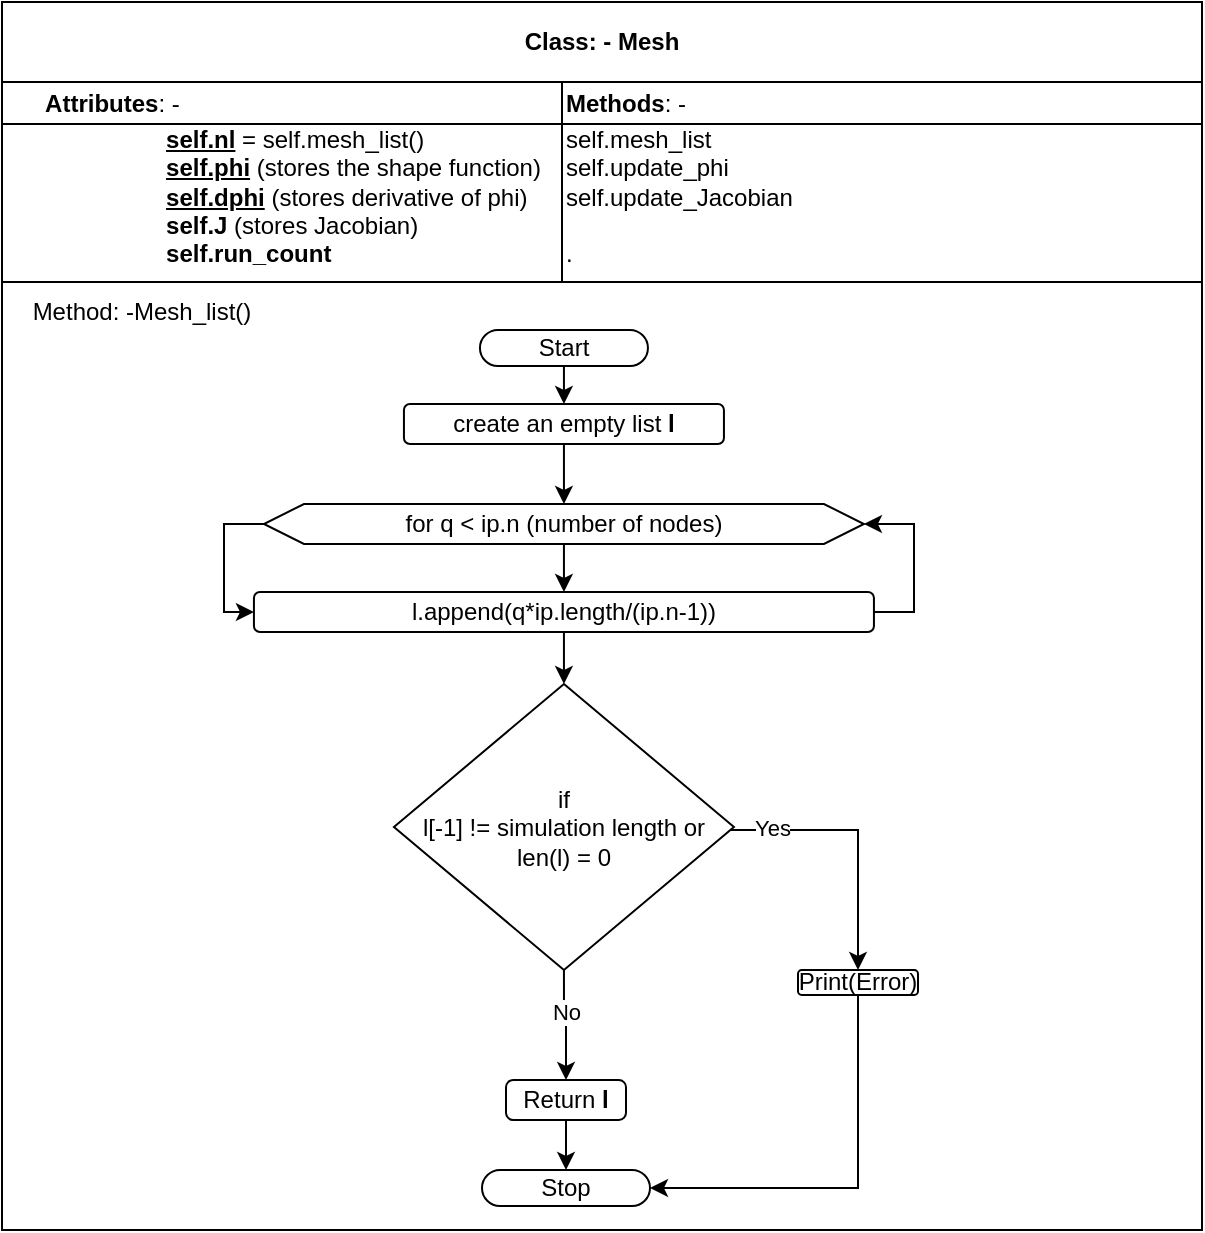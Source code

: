 <mxfile version="22.0.4" type="github">
  <diagram id="C5RBs43oDa-KdzZeNtuy" name="Page-1">
    <mxGraphModel dx="1195" dy="633" grid="0" gridSize="10" guides="1" tooltips="1" connect="1" arrows="1" fold="1" page="1" pageScale="1" pageWidth="827" pageHeight="1169" math="0" shadow="0">
      <root>
        <mxCell id="WIyWlLk6GJQsqaUBKTNV-0" />
        <mxCell id="WIyWlLk6GJQsqaUBKTNV-1" parent="WIyWlLk6GJQsqaUBKTNV-0" />
        <mxCell id="SPGaAKHdo6wMfNcyxkbD-30" value="&lt;b&gt;Class: - Mesh&lt;/b&gt;" style="rounded=0;whiteSpace=wrap;html=1;" parent="WIyWlLk6GJQsqaUBKTNV-1" vertex="1">
          <mxGeometry x="102" y="58" width="600" height="40" as="geometry" />
        </mxCell>
        <mxCell id="UIpTkRCW8a-xOIJzwV3k-0" value="" style="rounded=0;whiteSpace=wrap;html=1;" parent="WIyWlLk6GJQsqaUBKTNV-1" vertex="1">
          <mxGeometry x="102" y="98" width="270" height="21" as="geometry" />
        </mxCell>
        <mxCell id="SPGaAKHdo6wMfNcyxkbD-31" value="&lt;div style=&quot;&quot;&gt;&amp;nbsp;&lt;/div&gt;&lt;div style=&quot;&quot;&gt;&lt;span style=&quot;background-color: initial;&quot;&gt;&amp;nbsp;&lt;span style=&quot;white-space: pre;&quot;&gt;&#x9;&lt;/span&gt;&lt;span style=&quot;white-space: pre;&quot;&gt;&#x9;&lt;/span&gt;&lt;span style=&quot;white-space: pre;&quot;&gt;&#x9;&lt;/span&gt;&lt;b&gt;&lt;u&gt;self.nl&lt;/u&gt;&lt;/b&gt; = self.mesh_list()&lt;/span&gt;&lt;/div&gt;&lt;div style=&quot;&quot;&gt;&lt;span style=&quot;background-color: initial;&quot;&gt;&lt;span style=&quot;white-space: pre;&quot;&gt;&#x9;&lt;/span&gt;&lt;span style=&quot;white-space: pre;&quot;&gt;&#x9;&lt;/span&gt;&lt;span style=&quot;white-space: pre;&quot;&gt;&#x9;&lt;/span&gt;&lt;b&gt;&lt;u&gt;self.phi&lt;/u&gt; &lt;/b&gt;(stores the shape function)&lt;br&gt;&lt;/span&gt;&lt;/div&gt;&lt;div style=&quot;&quot;&gt;&lt;span style=&quot;background-color: initial;&quot;&gt;&lt;span style=&quot;white-space: pre;&quot;&gt;&#x9;&lt;/span&gt;&lt;span style=&quot;white-space: pre;&quot;&gt;&#x9;&lt;/span&gt;&lt;span style=&quot;white-space: pre;&quot;&gt;&#x9;&lt;/span&gt;&lt;b&gt;&lt;u&gt;self.dphi&lt;/u&gt;&lt;/b&gt; (stores derivative of phi)&lt;br&gt;&lt;/span&gt;&lt;/div&gt;&lt;div style=&quot;&quot;&gt;&lt;span style=&quot;background-color: initial;&quot;&gt;&lt;span style=&quot;white-space: pre;&quot;&gt;&#x9;&lt;/span&gt;&lt;span style=&quot;white-space: pre;&quot;&gt;&#x9;&lt;/span&gt;&lt;span style=&quot;white-space: pre;&quot;&gt;&#x9;&lt;/span&gt;&lt;b&gt;self.J&lt;/b&gt; (stores Jacobian)&lt;br&gt;&lt;/span&gt;&lt;/div&gt;&lt;div style=&quot;&quot;&gt;&lt;span style=&quot;background-color: initial;&quot;&gt;&lt;span style=&quot;white-space: pre;&quot;&gt;&#x9;&lt;/span&gt;&lt;span style=&quot;white-space: pre;&quot;&gt;&#x9;&lt;/span&gt;&lt;span style=&quot;white-space: pre;&quot;&gt;&#x9;&lt;/span&gt;&lt;b&gt;self.run_count&lt;/b&gt;&amp;nbsp;&lt;br&gt;&lt;/span&gt;&lt;/div&gt;" style="rounded=0;whiteSpace=wrap;html=1;align=left;" parent="WIyWlLk6GJQsqaUBKTNV-1" vertex="1">
          <mxGeometry x="102" y="98" width="280" height="100" as="geometry" />
        </mxCell>
        <mxCell id="SPGaAKHdo6wMfNcyxkbD-32" value="&lt;br&gt;self.mesh_list&lt;br&gt;self.update_phi&lt;br&gt;self.update_Jacobian&lt;br&gt;&lt;br&gt;." style="rounded=0;whiteSpace=wrap;html=1;align=left;" parent="WIyWlLk6GJQsqaUBKTNV-1" vertex="1">
          <mxGeometry x="382" y="98" width="320" height="100" as="geometry" />
        </mxCell>
        <mxCell id="SPGaAKHdo6wMfNcyxkbD-33" value="" style="rounded=0;whiteSpace=wrap;html=1;" parent="WIyWlLk6GJQsqaUBKTNV-1" vertex="1">
          <mxGeometry x="102" y="198" width="600" height="474" as="geometry" />
        </mxCell>
        <mxCell id="SPGaAKHdo6wMfNcyxkbD-51" style="edgeStyle=orthogonalEdgeStyle;rounded=0;orthogonalLoop=1;jettySize=auto;html=1;exitX=0.5;exitY=1;exitDx=0;exitDy=0;entryX=0.5;entryY=0;entryDx=0;entryDy=0;" parent="WIyWlLk6GJQsqaUBKTNV-1" source="SPGaAKHdo6wMfNcyxkbD-52" target="SPGaAKHdo6wMfNcyxkbD-55" edge="1">
          <mxGeometry relative="1" as="geometry" />
        </mxCell>
        <mxCell id="SPGaAKHdo6wMfNcyxkbD-52" value="Start" style="rounded=1;whiteSpace=wrap;html=1;fontSize=12;glass=0;strokeWidth=1;shadow=0;arcSize=50;" parent="WIyWlLk6GJQsqaUBKTNV-1" vertex="1">
          <mxGeometry x="340.97" y="222" width="84" height="18" as="geometry" />
        </mxCell>
        <mxCell id="UIpTkRCW8a-xOIJzwV3k-5" style="edgeStyle=orthogonalEdgeStyle;rounded=0;orthogonalLoop=1;jettySize=auto;html=1;exitX=0.5;exitY=1;exitDx=0;exitDy=0;" parent="WIyWlLk6GJQsqaUBKTNV-1" source="SPGaAKHdo6wMfNcyxkbD-53" target="UIpTkRCW8a-xOIJzwV3k-4" edge="1">
          <mxGeometry relative="1" as="geometry" />
        </mxCell>
        <mxCell id="SPGaAKHdo6wMfNcyxkbD-53" value="Return &lt;b&gt;l&lt;/b&gt;" style="rounded=1;whiteSpace=wrap;html=1;fontSize=12;glass=0;strokeWidth=1;shadow=0;arcSize=18;" parent="WIyWlLk6GJQsqaUBKTNV-1" vertex="1">
          <mxGeometry x="354" y="597" width="60" height="20" as="geometry" />
        </mxCell>
        <mxCell id="SPGaAKHdo6wMfNcyxkbD-54" style="edgeStyle=orthogonalEdgeStyle;rounded=0;orthogonalLoop=1;jettySize=auto;html=1;exitX=0.5;exitY=1;exitDx=0;exitDy=0;entryX=0.5;entryY=0;entryDx=0;entryDy=0;" parent="WIyWlLk6GJQsqaUBKTNV-1" source="SPGaAKHdo6wMfNcyxkbD-55" target="SPGaAKHdo6wMfNcyxkbD-57" edge="1">
          <mxGeometry relative="1" as="geometry" />
        </mxCell>
        <mxCell id="SPGaAKHdo6wMfNcyxkbD-55" value="create an empty list &lt;b&gt;l&lt;/b&gt;" style="rounded=1;whiteSpace=wrap;html=1;" parent="WIyWlLk6GJQsqaUBKTNV-1" vertex="1">
          <mxGeometry x="302.97" y="259" width="160" height="20" as="geometry" />
        </mxCell>
        <mxCell id="SPGaAKHdo6wMfNcyxkbD-56" style="edgeStyle=orthogonalEdgeStyle;rounded=0;orthogonalLoop=1;jettySize=auto;html=1;exitX=0.5;exitY=1;exitDx=0;exitDy=0;entryX=0.5;entryY=0;entryDx=0;entryDy=0;" parent="WIyWlLk6GJQsqaUBKTNV-1" source="SPGaAKHdo6wMfNcyxkbD-57" target="SPGaAKHdo6wMfNcyxkbD-59" edge="1">
          <mxGeometry relative="1" as="geometry" />
        </mxCell>
        <mxCell id="3-CKe7TiogN7Dg_FlvCG-0" style="edgeStyle=orthogonalEdgeStyle;rounded=0;orthogonalLoop=1;jettySize=auto;html=1;exitX=0;exitY=0.5;exitDx=0;exitDy=0;entryX=0;entryY=0.5;entryDx=0;entryDy=0;" edge="1" parent="WIyWlLk6GJQsqaUBKTNV-1" source="SPGaAKHdo6wMfNcyxkbD-57" target="SPGaAKHdo6wMfNcyxkbD-59">
          <mxGeometry relative="1" as="geometry" />
        </mxCell>
        <mxCell id="SPGaAKHdo6wMfNcyxkbD-57" value="for q &amp;lt; ip.n (number of nodes)" style="shape=hexagon;perimeter=hexagonPerimeter2;whiteSpace=wrap;html=1;fixedSize=1;" parent="WIyWlLk6GJQsqaUBKTNV-1" vertex="1">
          <mxGeometry x="232.97" y="309" width="300" height="20" as="geometry" />
        </mxCell>
        <mxCell id="SPGaAKHdo6wMfNcyxkbD-58" style="edgeStyle=orthogonalEdgeStyle;rounded=0;orthogonalLoop=1;jettySize=auto;html=1;exitX=0.5;exitY=1;exitDx=0;exitDy=0;entryX=0.5;entryY=0;entryDx=0;entryDy=0;" parent="WIyWlLk6GJQsqaUBKTNV-1" source="SPGaAKHdo6wMfNcyxkbD-59" target="SPGaAKHdo6wMfNcyxkbD-64" edge="1">
          <mxGeometry relative="1" as="geometry" />
        </mxCell>
        <mxCell id="3-CKe7TiogN7Dg_FlvCG-1" style="edgeStyle=orthogonalEdgeStyle;rounded=0;orthogonalLoop=1;jettySize=auto;html=1;exitX=1;exitY=0.5;exitDx=0;exitDy=0;entryX=1;entryY=0.5;entryDx=0;entryDy=0;" edge="1" parent="WIyWlLk6GJQsqaUBKTNV-1" source="SPGaAKHdo6wMfNcyxkbD-59" target="SPGaAKHdo6wMfNcyxkbD-57">
          <mxGeometry relative="1" as="geometry" />
        </mxCell>
        <mxCell id="SPGaAKHdo6wMfNcyxkbD-59" value="l.append(q*ip.length/(ip.n-1))" style="rounded=1;whiteSpace=wrap;html=1;" parent="WIyWlLk6GJQsqaUBKTNV-1" vertex="1">
          <mxGeometry x="227.97" y="353" width="310" height="20" as="geometry" />
        </mxCell>
        <mxCell id="SPGaAKHdo6wMfNcyxkbD-62" style="edgeStyle=orthogonalEdgeStyle;rounded=0;orthogonalLoop=1;jettySize=auto;html=1;exitX=0.5;exitY=1;exitDx=0;exitDy=0;entryX=0.5;entryY=0;entryDx=0;entryDy=0;" parent="WIyWlLk6GJQsqaUBKTNV-1" source="SPGaAKHdo6wMfNcyxkbD-64" target="SPGaAKHdo6wMfNcyxkbD-53" edge="1">
          <mxGeometry relative="1" as="geometry" />
        </mxCell>
        <mxCell id="SPGaAKHdo6wMfNcyxkbD-63" value="No" style="edgeLabel;html=1;align=center;verticalAlign=middle;resizable=0;points=[];" parent="SPGaAKHdo6wMfNcyxkbD-62" vertex="1" connectable="0">
          <mxGeometry x="-0.25" y="1" relative="1" as="geometry">
            <mxPoint as="offset" />
          </mxGeometry>
        </mxCell>
        <mxCell id="JHk75fH-rTnYOSZ73gP1-4" style="edgeStyle=orthogonalEdgeStyle;rounded=0;orthogonalLoop=1;jettySize=auto;html=1;entryX=0.5;entryY=0;entryDx=0;entryDy=0;" parent="WIyWlLk6GJQsqaUBKTNV-1" source="SPGaAKHdo6wMfNcyxkbD-64" target="SPGaAKHdo6wMfNcyxkbD-66" edge="1">
          <mxGeometry relative="1" as="geometry">
            <Array as="points">
              <mxPoint x="530" y="472" />
            </Array>
          </mxGeometry>
        </mxCell>
        <mxCell id="JHk75fH-rTnYOSZ73gP1-5" value="Yes" style="edgeLabel;html=1;align=center;verticalAlign=middle;resizable=0;points=[];" parent="JHk75fH-rTnYOSZ73gP1-4" vertex="1" connectable="0">
          <mxGeometry x="-0.687" y="1" relative="1" as="geometry">
            <mxPoint as="offset" />
          </mxGeometry>
        </mxCell>
        <mxCell id="SPGaAKHdo6wMfNcyxkbD-64" value="if &lt;br&gt;l[-1] != simulation length or len(l) = 0" style="rhombus;whiteSpace=wrap;html=1;" parent="WIyWlLk6GJQsqaUBKTNV-1" vertex="1">
          <mxGeometry x="297.97" y="399" width="170" height="143" as="geometry" />
        </mxCell>
        <mxCell id="UIpTkRCW8a-xOIJzwV3k-6" style="edgeStyle=orthogonalEdgeStyle;rounded=0;orthogonalLoop=1;jettySize=auto;html=1;exitX=0.5;exitY=1;exitDx=0;exitDy=0;entryX=1;entryY=0.5;entryDx=0;entryDy=0;" parent="WIyWlLk6GJQsqaUBKTNV-1" source="SPGaAKHdo6wMfNcyxkbD-66" target="UIpTkRCW8a-xOIJzwV3k-4" edge="1">
          <mxGeometry relative="1" as="geometry" />
        </mxCell>
        <mxCell id="SPGaAKHdo6wMfNcyxkbD-66" value="Print(Error)" style="rounded=1;whiteSpace=wrap;html=1;" parent="WIyWlLk6GJQsqaUBKTNV-1" vertex="1">
          <mxGeometry x="500" y="542" width="60" height="12.5" as="geometry" />
        </mxCell>
        <mxCell id="JHk75fH-rTnYOSZ73gP1-0" value="Method: -Mesh_list()" style="text;html=1;strokeColor=none;fillColor=none;align=center;verticalAlign=middle;whiteSpace=wrap;rounded=0;" parent="WIyWlLk6GJQsqaUBKTNV-1" vertex="1">
          <mxGeometry x="102" y="198" width="140" height="30" as="geometry" />
        </mxCell>
        <mxCell id="UIpTkRCW8a-xOIJzwV3k-1" value="&lt;b&gt;&amp;nbsp; &amp;nbsp; &amp;nbsp; Attributes&lt;/b&gt;: -" style="rounded=0;whiteSpace=wrap;html=1;align=left;" parent="WIyWlLk6GJQsqaUBKTNV-1" vertex="1">
          <mxGeometry x="102" y="98" width="280" height="21" as="geometry" />
        </mxCell>
        <mxCell id="UIpTkRCW8a-xOIJzwV3k-3" value="&lt;b&gt;Methods&lt;/b&gt;: -" style="rounded=0;whiteSpace=wrap;html=1;align=left;" parent="WIyWlLk6GJQsqaUBKTNV-1" vertex="1">
          <mxGeometry x="382" y="98" width="320" height="21" as="geometry" />
        </mxCell>
        <mxCell id="UIpTkRCW8a-xOIJzwV3k-4" value="Stop" style="rounded=1;whiteSpace=wrap;html=1;fontSize=12;glass=0;strokeWidth=1;shadow=0;arcSize=50;" parent="WIyWlLk6GJQsqaUBKTNV-1" vertex="1">
          <mxGeometry x="342" y="642" width="84" height="18" as="geometry" />
        </mxCell>
      </root>
    </mxGraphModel>
  </diagram>
</mxfile>
